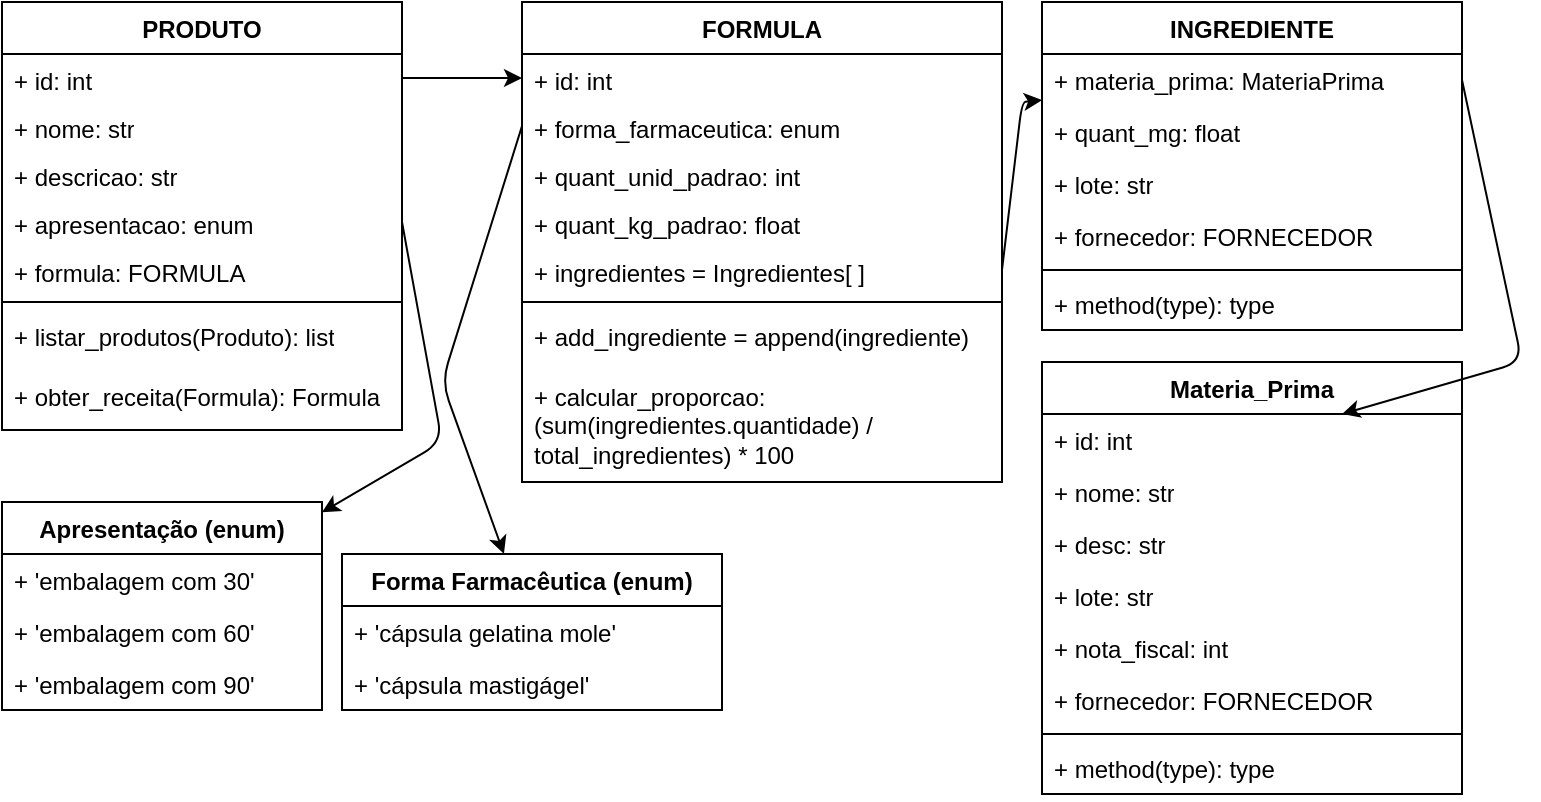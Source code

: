 <mxfile>
    <diagram id="M4Nkps-hcx4vQdY38X9p" name="D01_Receitas">
        <mxGraphModel dx="857" dy="523" grid="1" gridSize="10" guides="1" tooltips="1" connect="1" arrows="1" fold="1" page="1" pageScale="1" pageWidth="1169" pageHeight="827" math="0" shadow="0">
            <root>
                <mxCell id="0"/>
                <mxCell id="1" parent="0"/>
                <mxCell id="174" value="PRODUTO" style="swimlane;fontStyle=1;align=center;verticalAlign=top;childLayout=stackLayout;horizontal=1;startSize=26;horizontalStack=0;resizeParent=1;resizeParentMax=0;resizeLast=0;collapsible=1;marginBottom=0;whiteSpace=wrap;html=1;" vertex="1" parent="1">
                    <mxGeometry x="200" y="150" width="200" height="214" as="geometry"/>
                </mxCell>
                <mxCell id="175" value="&lt;div&gt;+ id: int&lt;/div&gt;" style="text;strokeColor=none;fillColor=none;align=left;verticalAlign=top;spacingLeft=4;spacingRight=4;overflow=hidden;rotatable=0;points=[[0,0.5],[1,0.5]];portConstraint=eastwest;whiteSpace=wrap;html=1;" vertex="1" parent="174">
                    <mxGeometry y="26" width="200" height="24" as="geometry"/>
                </mxCell>
                <mxCell id="186" value="&lt;div&gt;+ nome: str&lt;/div&gt;" style="text;strokeColor=none;fillColor=none;align=left;verticalAlign=top;spacingLeft=4;spacingRight=4;overflow=hidden;rotatable=0;points=[[0,0.5],[1,0.5]];portConstraint=eastwest;whiteSpace=wrap;html=1;" vertex="1" parent="174">
                    <mxGeometry y="50" width="200" height="24" as="geometry"/>
                </mxCell>
                <mxCell id="187" value="&lt;div&gt;+ descricao: str&lt;/div&gt;" style="text;strokeColor=none;fillColor=none;align=left;verticalAlign=top;spacingLeft=4;spacingRight=4;overflow=hidden;rotatable=0;points=[[0,0.5],[1,0.5]];portConstraint=eastwest;whiteSpace=wrap;html=1;" vertex="1" parent="174">
                    <mxGeometry y="74" width="200" height="24" as="geometry"/>
                </mxCell>
                <mxCell id="201" value="&lt;div&gt;+ apresentacao: enum&lt;/div&gt;" style="text;strokeColor=none;fillColor=none;align=left;verticalAlign=top;spacingLeft=4;spacingRight=4;overflow=hidden;rotatable=0;points=[[0,0.5],[1,0.5]];portConstraint=eastwest;whiteSpace=wrap;html=1;" vertex="1" parent="174">
                    <mxGeometry y="98" width="200" height="24" as="geometry"/>
                </mxCell>
                <mxCell id="185" value="&lt;div&gt;+ formula: FORMULA&lt;/div&gt;" style="text;strokeColor=none;fillColor=none;align=left;verticalAlign=top;spacingLeft=4;spacingRight=4;overflow=hidden;rotatable=0;points=[[0,0.5],[1,0.5]];portConstraint=eastwest;whiteSpace=wrap;html=1;" vertex="1" parent="174">
                    <mxGeometry y="122" width="200" height="24" as="geometry"/>
                </mxCell>
                <mxCell id="176" value="" style="line;strokeWidth=1;fillColor=none;align=left;verticalAlign=middle;spacingTop=-1;spacingLeft=3;spacingRight=3;rotatable=0;labelPosition=right;points=[];portConstraint=eastwest;strokeColor=inherit;" vertex="1" parent="174">
                    <mxGeometry y="146" width="200" height="8" as="geometry"/>
                </mxCell>
                <mxCell id="177" value="+ listar_produtos(Produto): list" style="text;strokeColor=none;fillColor=none;align=left;verticalAlign=top;spacingLeft=4;spacingRight=4;overflow=hidden;rotatable=0;points=[[0,0.5],[1,0.5]];portConstraint=eastwest;whiteSpace=wrap;html=1;" vertex="1" parent="174">
                    <mxGeometry y="154" width="200" height="30" as="geometry"/>
                </mxCell>
                <mxCell id="189" value="+ obter_receita(Formula): Formula" style="text;strokeColor=none;fillColor=none;align=left;verticalAlign=top;spacingLeft=4;spacingRight=4;overflow=hidden;rotatable=0;points=[[0,0.5],[1,0.5]];portConstraint=eastwest;whiteSpace=wrap;html=1;" vertex="1" parent="174">
                    <mxGeometry y="184" width="200" height="30" as="geometry"/>
                </mxCell>
                <mxCell id="191" value="FORMULA" style="swimlane;fontStyle=1;align=center;verticalAlign=top;childLayout=stackLayout;horizontal=1;startSize=26;horizontalStack=0;resizeParent=1;resizeParentMax=0;resizeLast=0;collapsible=1;marginBottom=0;whiteSpace=wrap;html=1;" vertex="1" parent="1">
                    <mxGeometry x="460" y="150" width="240" height="240" as="geometry"/>
                </mxCell>
                <mxCell id="192" value="&lt;div&gt;+ id: int&lt;/div&gt;" style="text;strokeColor=none;fillColor=none;align=left;verticalAlign=top;spacingLeft=4;spacingRight=4;overflow=hidden;rotatable=0;points=[[0,0.5],[1,0.5]];portConstraint=eastwest;whiteSpace=wrap;html=1;" vertex="1" parent="191">
                    <mxGeometry y="26" width="240" height="24" as="geometry"/>
                </mxCell>
                <mxCell id="193" value="&lt;div&gt;+ forma_farmaceutica: enum&lt;/div&gt;" style="text;strokeColor=none;fillColor=none;align=left;verticalAlign=top;spacingLeft=4;spacingRight=4;overflow=hidden;rotatable=0;points=[[0,0.5],[1,0.5]];portConstraint=eastwest;whiteSpace=wrap;html=1;" vertex="1" parent="191">
                    <mxGeometry y="50" width="240" height="24" as="geometry"/>
                </mxCell>
                <mxCell id="194" value="&lt;div&gt;+ quant_unid_padrao: int&lt;/div&gt;" style="text;strokeColor=none;fillColor=none;align=left;verticalAlign=top;spacingLeft=4;spacingRight=4;overflow=hidden;rotatable=0;points=[[0,0.5],[1,0.5]];portConstraint=eastwest;whiteSpace=wrap;html=1;" vertex="1" parent="191">
                    <mxGeometry y="74" width="240" height="24" as="geometry"/>
                </mxCell>
                <mxCell id="200" value="&lt;div&gt;+ quant_kg_padrao: float&lt;/div&gt;" style="text;strokeColor=none;fillColor=none;align=left;verticalAlign=top;spacingLeft=4;spacingRight=4;overflow=hidden;rotatable=0;points=[[0,0.5],[1,0.5]];portConstraint=eastwest;whiteSpace=wrap;html=1;" vertex="1" parent="191">
                    <mxGeometry y="98" width="240" height="24" as="geometry"/>
                </mxCell>
                <mxCell id="195" value="&lt;div&gt;+ ingredientes = Ingredientes[ ]&lt;/div&gt;" style="text;strokeColor=none;fillColor=none;align=left;verticalAlign=top;spacingLeft=4;spacingRight=4;overflow=hidden;rotatable=0;points=[[0,0.5],[1,0.5]];portConstraint=eastwest;whiteSpace=wrap;html=1;" vertex="1" parent="191">
                    <mxGeometry y="122" width="240" height="24" as="geometry"/>
                </mxCell>
                <mxCell id="196" value="" style="line;strokeWidth=1;fillColor=none;align=left;verticalAlign=middle;spacingTop=-1;spacingLeft=3;spacingRight=3;rotatable=0;labelPosition=right;points=[];portConstraint=eastwest;strokeColor=inherit;" vertex="1" parent="191">
                    <mxGeometry y="146" width="240" height="8" as="geometry"/>
                </mxCell>
                <mxCell id="198" value="+ add_ingrediente = append(ingrediente)" style="text;strokeColor=none;fillColor=none;align=left;verticalAlign=top;spacingLeft=4;spacingRight=4;overflow=hidden;rotatable=0;points=[[0,0.5],[1,0.5]];portConstraint=eastwest;whiteSpace=wrap;html=1;" vertex="1" parent="191">
                    <mxGeometry y="154" width="240" height="30" as="geometry"/>
                </mxCell>
                <mxCell id="242" value="+ calcular_proporcao: (sum(ingredientes.quantidade) / total_ingredientes) * 100" style="text;strokeColor=none;fillColor=none;align=left;verticalAlign=top;spacingLeft=4;spacingRight=4;overflow=hidden;rotatable=0;points=[[0,0.5],[1,0.5]];portConstraint=eastwest;whiteSpace=wrap;html=1;" vertex="1" parent="191">
                    <mxGeometry y="184" width="240" height="56" as="geometry"/>
                </mxCell>
                <mxCell id="199" style="edgeStyle=none;html=1;" edge="1" parent="1" source="175" target="192">
                    <mxGeometry relative="1" as="geometry"/>
                </mxCell>
                <mxCell id="202" value="Materia_Prima" style="swimlane;fontStyle=1;align=center;verticalAlign=top;childLayout=stackLayout;horizontal=1;startSize=26;horizontalStack=0;resizeParent=1;resizeParentMax=0;resizeLast=0;collapsible=1;marginBottom=0;whiteSpace=wrap;html=1;" vertex="1" parent="1">
                    <mxGeometry x="720" y="330" width="210" height="216" as="geometry"/>
                </mxCell>
                <mxCell id="203" value="+ id: int" style="text;strokeColor=none;fillColor=none;align=left;verticalAlign=top;spacingLeft=4;spacingRight=4;overflow=hidden;rotatable=0;points=[[0,0.5],[1,0.5]];portConstraint=eastwest;whiteSpace=wrap;html=1;" vertex="1" parent="202">
                    <mxGeometry y="26" width="210" height="26" as="geometry"/>
                </mxCell>
                <mxCell id="224" value="+ nome: str" style="text;strokeColor=none;fillColor=none;align=left;verticalAlign=top;spacingLeft=4;spacingRight=4;overflow=hidden;rotatable=0;points=[[0,0.5],[1,0.5]];portConstraint=eastwest;whiteSpace=wrap;html=1;" vertex="1" parent="202">
                    <mxGeometry y="52" width="210" height="26" as="geometry"/>
                </mxCell>
                <mxCell id="229" value="+ desc: str" style="text;strokeColor=none;fillColor=none;align=left;verticalAlign=top;spacingLeft=4;spacingRight=4;overflow=hidden;rotatable=0;points=[[0,0.5],[1,0.5]];portConstraint=eastwest;whiteSpace=wrap;html=1;" vertex="1" parent="202">
                    <mxGeometry y="78" width="210" height="26" as="geometry"/>
                </mxCell>
                <mxCell id="228" value="+ lote: str" style="text;strokeColor=none;fillColor=none;align=left;verticalAlign=top;spacingLeft=4;spacingRight=4;overflow=hidden;rotatable=0;points=[[0,0.5],[1,0.5]];portConstraint=eastwest;whiteSpace=wrap;html=1;" vertex="1" parent="202">
                    <mxGeometry y="104" width="210" height="26" as="geometry"/>
                </mxCell>
                <mxCell id="254" value="+ nota_fiscal: int" style="text;strokeColor=none;fillColor=none;align=left;verticalAlign=top;spacingLeft=4;spacingRight=4;overflow=hidden;rotatable=0;points=[[0,0.5],[1,0.5]];portConstraint=eastwest;whiteSpace=wrap;html=1;" vertex="1" parent="202">
                    <mxGeometry y="130" width="210" height="26" as="geometry"/>
                </mxCell>
                <mxCell id="230" value="+ fornecedor: FORNECEDOR" style="text;strokeColor=none;fillColor=none;align=left;verticalAlign=top;spacingLeft=4;spacingRight=4;overflow=hidden;rotatable=0;points=[[0,0.5],[1,0.5]];portConstraint=eastwest;whiteSpace=wrap;html=1;" vertex="1" parent="202">
                    <mxGeometry y="156" width="210" height="26" as="geometry"/>
                </mxCell>
                <mxCell id="204" value="" style="line;strokeWidth=1;fillColor=none;align=left;verticalAlign=middle;spacingTop=-1;spacingLeft=3;spacingRight=3;rotatable=0;labelPosition=right;points=[];portConstraint=eastwest;strokeColor=inherit;" vertex="1" parent="202">
                    <mxGeometry y="182" width="210" height="8" as="geometry"/>
                </mxCell>
                <mxCell id="205" value="+ method(type): type" style="text;strokeColor=none;fillColor=none;align=left;verticalAlign=top;spacingLeft=4;spacingRight=4;overflow=hidden;rotatable=0;points=[[0,0.5],[1,0.5]];portConstraint=eastwest;whiteSpace=wrap;html=1;" vertex="1" parent="202">
                    <mxGeometry y="190" width="210" height="26" as="geometry"/>
                </mxCell>
                <mxCell id="206" value="Apresentação (enum)" style="swimlane;fontStyle=1;align=center;verticalAlign=top;childLayout=stackLayout;horizontal=1;startSize=26;horizontalStack=0;resizeParent=1;resizeParentMax=0;resizeLast=0;collapsible=1;marginBottom=0;whiteSpace=wrap;html=1;" vertex="1" parent="1">
                    <mxGeometry x="200" y="400" width="160" height="104" as="geometry"/>
                </mxCell>
                <mxCell id="207" value="+ &#39;embalagem com 30&#39;" style="text;strokeColor=none;fillColor=none;align=left;verticalAlign=top;spacingLeft=4;spacingRight=4;overflow=hidden;rotatable=0;points=[[0,0.5],[1,0.5]];portConstraint=eastwest;whiteSpace=wrap;html=1;" vertex="1" parent="206">
                    <mxGeometry y="26" width="160" height="26" as="geometry"/>
                </mxCell>
                <mxCell id="216" value="+ &#39;embalagem com 60&#39;" style="text;strokeColor=none;fillColor=none;align=left;verticalAlign=top;spacingLeft=4;spacingRight=4;overflow=hidden;rotatable=0;points=[[0,0.5],[1,0.5]];portConstraint=eastwest;whiteSpace=wrap;html=1;" vertex="1" parent="206">
                    <mxGeometry y="52" width="160" height="26" as="geometry"/>
                </mxCell>
                <mxCell id="217" value="+ &#39;embalagem com 90&#39;" style="text;strokeColor=none;fillColor=none;align=left;verticalAlign=top;spacingLeft=4;spacingRight=4;overflow=hidden;rotatable=0;points=[[0,0.5],[1,0.5]];portConstraint=eastwest;whiteSpace=wrap;html=1;" vertex="1" parent="206">
                    <mxGeometry y="78" width="160" height="26" as="geometry"/>
                </mxCell>
                <mxCell id="218" style="edgeStyle=none;html=1;exitX=1;exitY=0.5;exitDx=0;exitDy=0;" edge="1" parent="1" source="201" target="206">
                    <mxGeometry relative="1" as="geometry">
                        <Array as="points">
                            <mxPoint x="420" y="370"/>
                        </Array>
                    </mxGeometry>
                </mxCell>
                <mxCell id="219" value="Forma Farmacêutica (enum)" style="swimlane;fontStyle=1;align=center;verticalAlign=top;childLayout=stackLayout;horizontal=1;startSize=26;horizontalStack=0;resizeParent=1;resizeParentMax=0;resizeLast=0;collapsible=1;marginBottom=0;whiteSpace=wrap;html=1;" vertex="1" parent="1">
                    <mxGeometry x="370" y="426" width="190" height="78" as="geometry"/>
                </mxCell>
                <mxCell id="220" value="+ &#39;cápsula gelatina mole&#39;" style="text;strokeColor=none;fillColor=none;align=left;verticalAlign=top;spacingLeft=4;spacingRight=4;overflow=hidden;rotatable=0;points=[[0,0.5],[1,0.5]];portConstraint=eastwest;whiteSpace=wrap;html=1;" vertex="1" parent="219">
                    <mxGeometry y="26" width="190" height="26" as="geometry"/>
                </mxCell>
                <mxCell id="227" value="+ &#39;cápsula mastigágel&#39;" style="text;strokeColor=none;fillColor=none;align=left;verticalAlign=top;spacingLeft=4;spacingRight=4;overflow=hidden;rotatable=0;points=[[0,0.5],[1,0.5]];portConstraint=eastwest;whiteSpace=wrap;html=1;" vertex="1" parent="219">
                    <mxGeometry y="52" width="190" height="26" as="geometry"/>
                </mxCell>
                <mxCell id="223" style="edgeStyle=none;html=1;exitX=0;exitY=0.5;exitDx=0;exitDy=0;" edge="1" parent="1" source="193" target="219">
                    <mxGeometry relative="1" as="geometry">
                        <Array as="points">
                            <mxPoint x="420" y="340"/>
                        </Array>
                    </mxGeometry>
                </mxCell>
                <mxCell id="233" value="INGREDIENTE" style="swimlane;fontStyle=1;align=center;verticalAlign=top;childLayout=stackLayout;horizontal=1;startSize=26;horizontalStack=0;resizeParent=1;resizeParentMax=0;resizeLast=0;collapsible=1;marginBottom=0;whiteSpace=wrap;html=1;" vertex="1" parent="1">
                    <mxGeometry x="720" y="150" width="210" height="164" as="geometry"/>
                </mxCell>
                <mxCell id="235" value="+ materia_prima: MateriaPrima" style="text;strokeColor=none;fillColor=none;align=left;verticalAlign=top;spacingLeft=4;spacingRight=4;overflow=hidden;rotatable=0;points=[[0,0.5],[1,0.5]];portConstraint=eastwest;whiteSpace=wrap;html=1;" vertex="1" parent="233">
                    <mxGeometry y="26" width="210" height="26" as="geometry"/>
                </mxCell>
                <mxCell id="236" value="+ quant_mg: float" style="text;strokeColor=none;fillColor=none;align=left;verticalAlign=top;spacingLeft=4;spacingRight=4;overflow=hidden;rotatable=0;points=[[0,0.5],[1,0.5]];portConstraint=eastwest;whiteSpace=wrap;html=1;" vertex="1" parent="233">
                    <mxGeometry y="52" width="210" height="26" as="geometry"/>
                </mxCell>
                <mxCell id="237" value="+ lote: str" style="text;strokeColor=none;fillColor=none;align=left;verticalAlign=top;spacingLeft=4;spacingRight=4;overflow=hidden;rotatable=0;points=[[0,0.5],[1,0.5]];portConstraint=eastwest;whiteSpace=wrap;html=1;" vertex="1" parent="233">
                    <mxGeometry y="78" width="210" height="26" as="geometry"/>
                </mxCell>
                <mxCell id="238" value="+ fornecedor: FORNECEDOR" style="text;strokeColor=none;fillColor=none;align=left;verticalAlign=top;spacingLeft=4;spacingRight=4;overflow=hidden;rotatable=0;points=[[0,0.5],[1,0.5]];portConstraint=eastwest;whiteSpace=wrap;html=1;" vertex="1" parent="233">
                    <mxGeometry y="104" width="210" height="26" as="geometry"/>
                </mxCell>
                <mxCell id="239" value="" style="line;strokeWidth=1;fillColor=none;align=left;verticalAlign=middle;spacingTop=-1;spacingLeft=3;spacingRight=3;rotatable=0;labelPosition=right;points=[];portConstraint=eastwest;strokeColor=inherit;" vertex="1" parent="233">
                    <mxGeometry y="130" width="210" height="8" as="geometry"/>
                </mxCell>
                <mxCell id="240" value="+ method(type): type" style="text;strokeColor=none;fillColor=none;align=left;verticalAlign=top;spacingLeft=4;spacingRight=4;overflow=hidden;rotatable=0;points=[[0,0.5],[1,0.5]];portConstraint=eastwest;whiteSpace=wrap;html=1;" vertex="1" parent="233">
                    <mxGeometry y="138" width="210" height="26" as="geometry"/>
                </mxCell>
                <mxCell id="243" style="edgeStyle=none;html=1;exitX=1;exitY=0.5;exitDx=0;exitDy=0;" edge="1" parent="1" source="235" target="203">
                    <mxGeometry relative="1" as="geometry">
                        <Array as="points">
                            <mxPoint x="960" y="330"/>
                        </Array>
                    </mxGeometry>
                </mxCell>
                <mxCell id="244" style="edgeStyle=none;html=1;exitX=1;exitY=0.5;exitDx=0;exitDy=0;" edge="1" parent="1" source="195">
                    <mxGeometry relative="1" as="geometry">
                        <mxPoint x="720" y="199.043" as="targetPoint"/>
                        <Array as="points">
                            <mxPoint x="710" y="200"/>
                        </Array>
                    </mxGeometry>
                </mxCell>
            </root>
        </mxGraphModel>
    </diagram>
</mxfile>
